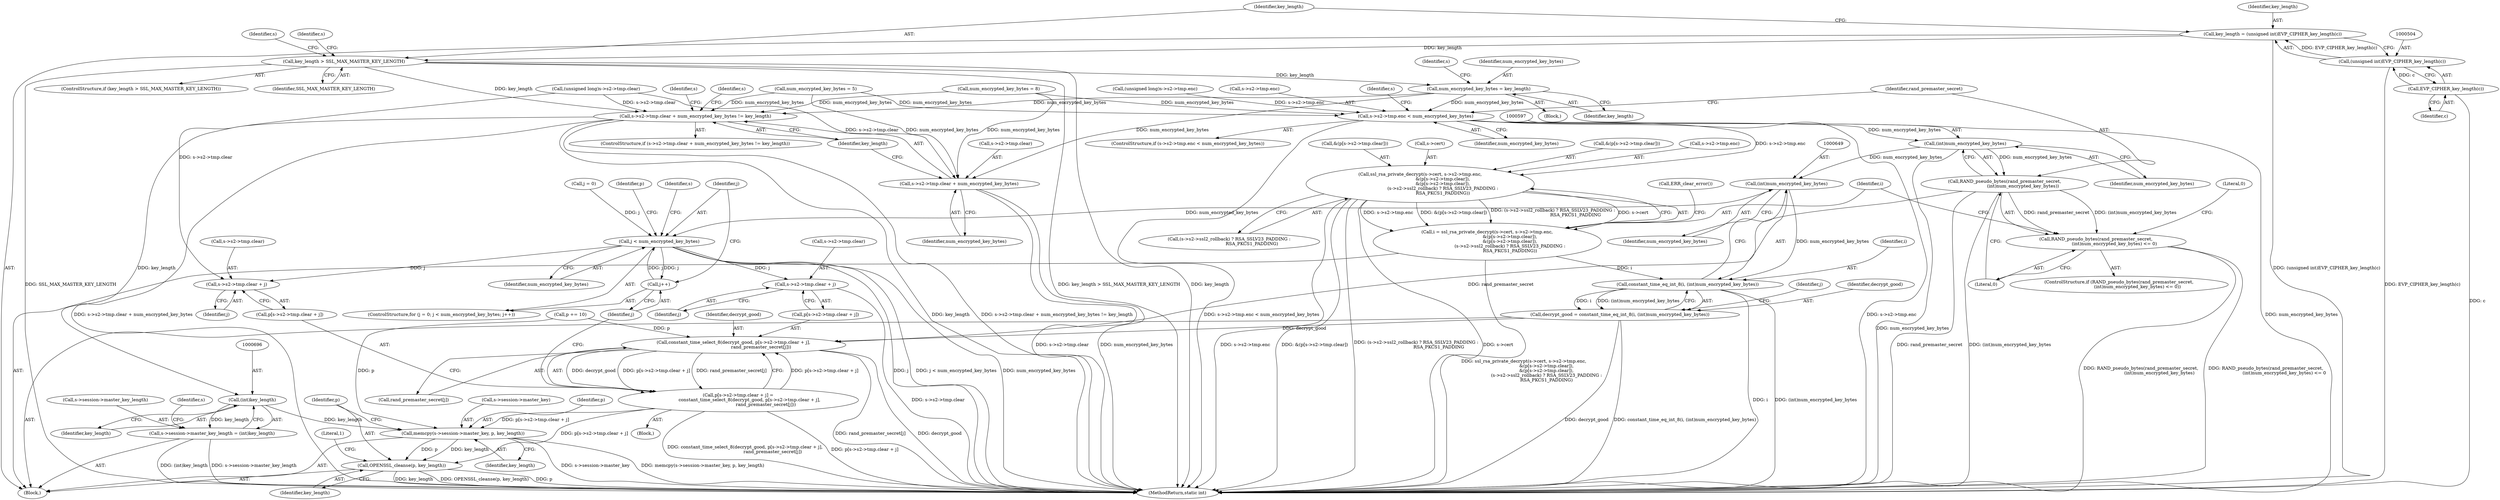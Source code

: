 digraph "0_openssl_d81a1600588b726c2bdccda7efad3cc7a87d6245_0@API" {
"1000547" [label="(Call,num_encrypted_key_bytes = key_length)"];
"1000508" [label="(Call,key_length > SSL_MAX_MASTER_KEY_LENGTH)"];
"1000501" [label="(Call,key_length = (unsigned int)EVP_CIPHER_key_length(c))"];
"1000503" [label="(Call,(unsigned int)EVP_CIPHER_key_length(c))"];
"1000505" [label="(Call,EVP_CIPHER_key_length(c))"];
"1000551" [label="(Call,s->s2->tmp.clear + num_encrypted_key_bytes != key_length)"];
"1000695" [label="(Call,(int)key_length)"];
"1000689" [label="(Call,s->session->master_key_length = (int)key_length)"];
"1000698" [label="(Call,memcpy(s->session->master_key, p, key_length))"];
"1000706" [label="(Call,OPENSSL_cleanse(p, key_length))"];
"1000552" [label="(Call,s->s2->tmp.clear + num_encrypted_key_bytes)"];
"1000573" [label="(Call,s->s2->tmp.enc < num_encrypted_key_bytes)"];
"1000596" [label="(Call,(int)num_encrypted_key_bytes)"];
"1000594" [label="(Call,RAND_pseudo_bytes(rand_premaster_secret,\n                          (int)num_encrypted_key_bytes))"];
"1000593" [label="(Call,RAND_pseudo_bytes(rand_premaster_secret,\n                          (int)num_encrypted_key_bytes) <= 0)"];
"1000673" [label="(Call,constant_time_select_8(decrypt_good, p[s->s2->tmp.clear + j],\n                                       rand_premaster_secret[j]))"];
"1000661" [label="(Call,p[s->s2->tmp.clear + j] =\n                constant_time_select_8(decrypt_good, p[s->s2->tmp.clear + j],\n                                       rand_premaster_secret[j]))"];
"1000648" [label="(Call,(int)num_encrypted_key_bytes)"];
"1000646" [label="(Call,constant_time_eq_int_8(i, (int)num_encrypted_key_bytes))"];
"1000644" [label="(Call,decrypt_good = constant_time_eq_int_8(i, (int)num_encrypted_key_bytes))"];
"1000655" [label="(Call,j < num_encrypted_key_bytes)"];
"1000658" [label="(Call,j++)"];
"1000664" [label="(Call,s->s2->tmp.clear + j)"];
"1000677" [label="(Call,s->s2->tmp.clear + j)"];
"1000604" [label="(Call,ssl_rsa_private_decrypt(s->cert, s->s2->tmp.enc,\n                                &(p[s->s2->tmp.clear]),\n                                &(p[s->s2->tmp.clear]),\n                                (s->s2->ssl2_rollback) ? RSA_SSLV23_PADDING :\n                                RSA_PKCS1_PADDING))"];
"1000602" [label="(Call,i = ssl_rsa_private_decrypt(s->cert, s->s2->tmp.enc,\n                                &(p[s->s2->tmp.clear]),\n                                &(p[s->s2->tmp.clear]),\n                                (s->s2->ssl2_rollback) ? RSA_SSLV23_PADDING :\n                                RSA_PKCS1_PADDING))"];
"1000584" [label="(Identifier,s)"];
"1000704" [label="(Identifier,p)"];
"1000660" [label="(Block,)"];
"1000705" [label="(Identifier,key_length)"];
"1000581" [label="(Identifier,num_encrypted_key_bytes)"];
"1000646" [label="(Call,constant_time_eq_int_8(i, (int)num_encrypted_key_bytes))"];
"1000608" [label="(Call,s->s2->tmp.enc)"];
"1000615" [label="(Call,&(p[s->s2->tmp.clear]))"];
"1000333" [label="(Call,(unsigned long)s->s2->tmp.clear)"];
"1000556" [label="(Identifier,s)"];
"1000678" [label="(Call,s->s2->tmp.clear)"];
"1000645" [label="(Identifier,decrypt_good)"];
"1000659" [label="(Identifier,j)"];
"1000677" [label="(Call,s->s2->tmp.clear + j)"];
"1000551" [label="(Call,s->s2->tmp.clear + num_encrypted_key_bytes != key_length)"];
"1000697" [label="(Identifier,key_length)"];
"1000674" [label="(Identifier,decrypt_good)"];
"1000656" [label="(Identifier,j)"];
"1000343" [label="(Call,(unsigned long)s->s2->tmp.enc)"];
"1000652" [label="(Call,j = 0)"];
"1000501" [label="(Call,key_length = (unsigned int)EVP_CIPHER_key_length(c))"];
"1000664" [label="(Call,s->s2->tmp.clear + j)"];
"1000657" [label="(Identifier,num_encrypted_key_bytes)"];
"1000643" [label="(Call,ERR_clear_error())"];
"1000635" [label="(Call,(s->s2->ssl2_rollback) ? RSA_SSLV23_PADDING :\n                                RSA_PKCS1_PADDING)"];
"1000601" [label="(Literal,0)"];
"1000604" [label="(Call,ssl_rsa_private_decrypt(s->cert, s->s2->tmp.enc,\n                                &(p[s->s2->tmp.clear]),\n                                &(p[s->s2->tmp.clear]),\n                                (s->s2->ssl2_rollback) ? RSA_SSLV23_PADDING :\n                                RSA_PKCS1_PADDING))"];
"1000663" [label="(Identifier,p)"];
"1000675" [label="(Call,p[s->s2->tmp.clear + j])"];
"1000690" [label="(Call,s->session->master_key_length)"];
"1000661" [label="(Call,p[s->s2->tmp.clear + j] =\n                constant_time_select_8(decrypt_good, p[s->s2->tmp.clear + j],\n                                       rand_premaster_secret[j]))"];
"1000658" [label="(Call,j++)"];
"1000699" [label="(Call,s->session->master_key)"];
"1000662" [label="(Call,p[s->s2->tmp.clear + j])"];
"1000689" [label="(Call,s->session->master_key_length = (int)key_length)"];
"1000549" [label="(Identifier,key_length)"];
"1000507" [label="(ControlStructure,if (key_length > SSL_MAX_MASTER_KEY_LENGTH))"];
"1000547" [label="(Call,num_encrypted_key_bytes = key_length)"];
"1000109" [label="(Block,)"];
"1000673" [label="(Call,constant_time_select_8(decrypt_good, p[s->s2->tmp.clear + j],\n                                       rand_premaster_secret[j]))"];
"1000513" [label="(Identifier,s)"];
"1000686" [label="(Call,rand_premaster_secret[j])"];
"1000665" [label="(Call,s->s2->tmp.clear)"];
"1000577" [label="(Identifier,s)"];
"1000572" [label="(ControlStructure,if (s->s2->tmp.enc < num_encrypted_key_bytes))"];
"1000594" [label="(Call,RAND_pseudo_bytes(rand_premaster_secret,\n                          (int)num_encrypted_key_bytes))"];
"1000698" [label="(Call,memcpy(s->session->master_key, p, key_length))"];
"1000552" [label="(Call,s->s2->tmp.clear + num_encrypted_key_bytes)"];
"1000526" [label="(Identifier,s)"];
"1000598" [label="(Identifier,num_encrypted_key_bytes)"];
"1000707" [label="(Identifier,p)"];
"1000648" [label="(Call,(int)num_encrypted_key_bytes)"];
"1000599" [label="(Literal,0)"];
"1000701" [label="(Identifier,s)"];
"1000692" [label="(Identifier,s)"];
"1000419" [label="(Call,p += 10)"];
"1000550" [label="(ControlStructure,if (s->s2->tmp.clear + num_encrypted_key_bytes != key_length))"];
"1000605" [label="(Call,s->cert)"];
"1000710" [label="(Literal,1)"];
"1000503" [label="(Call,(unsigned int)EVP_CIPHER_key_length(c))"];
"1000595" [label="(Identifier,rand_premaster_secret)"];
"1000560" [label="(Identifier,num_encrypted_key_bytes)"];
"1000506" [label="(Identifier,c)"];
"1000592" [label="(ControlStructure,if (RAND_pseudo_bytes(rand_premaster_secret,\n                          (int)num_encrypted_key_bytes) <= 0))"];
"1000535" [label="(Call,num_encrypted_key_bytes = 8)"];
"1000672" [label="(Identifier,j)"];
"1000650" [label="(Identifier,num_encrypted_key_bytes)"];
"1000561" [label="(Identifier,key_length)"];
"1000708" [label="(Identifier,key_length)"];
"1000644" [label="(Call,decrypt_good = constant_time_eq_int_8(i, (int)num_encrypted_key_bytes))"];
"1000651" [label="(ControlStructure,for (j = 0; j < num_encrypted_key_bytes; j++))"];
"1000553" [label="(Call,s->s2->tmp.clear)"];
"1000505" [label="(Call,EVP_CIPHER_key_length(c))"];
"1000502" [label="(Identifier,key_length)"];
"1000711" [label="(MethodReturn,static int)"];
"1000573" [label="(Call,s->s2->tmp.enc < num_encrypted_key_bytes)"];
"1000596" [label="(Call,(int)num_encrypted_key_bytes)"];
"1000603" [label="(Identifier,i)"];
"1000685" [label="(Identifier,j)"];
"1000510" [label="(Identifier,SSL_MAX_MASTER_KEY_LENGTH)"];
"1000509" [label="(Identifier,key_length)"];
"1000546" [label="(Block,)"];
"1000695" [label="(Call,(int)key_length)"];
"1000706" [label="(Call,OPENSSL_cleanse(p, key_length))"];
"1000548" [label="(Identifier,num_encrypted_key_bytes)"];
"1000653" [label="(Identifier,j)"];
"1000602" [label="(Call,i = ssl_rsa_private_decrypt(s->cert, s->s2->tmp.enc,\n                                &(p[s->s2->tmp.clear]),\n                                &(p[s->s2->tmp.clear]),\n                                (s->s2->ssl2_rollback) ? RSA_SSLV23_PADDING :\n                                RSA_PKCS1_PADDING))"];
"1000593" [label="(Call,RAND_pseudo_bytes(rand_premaster_secret,\n                          (int)num_encrypted_key_bytes) <= 0)"];
"1000564" [label="(Identifier,s)"];
"1000574" [label="(Call,s->s2->tmp.enc)"];
"1000655" [label="(Call,j < num_encrypted_key_bytes)"];
"1000542" [label="(Call,num_encrypted_key_bytes = 5)"];
"1000647" [label="(Identifier,i)"];
"1000625" [label="(Call,&(p[s->s2->tmp.clear]))"];
"1000508" [label="(Call,key_length > SSL_MAX_MASTER_KEY_LENGTH)"];
"1000547" -> "1000546"  [label="AST: "];
"1000547" -> "1000549"  [label="CFG: "];
"1000548" -> "1000547"  [label="AST: "];
"1000549" -> "1000547"  [label="AST: "];
"1000556" -> "1000547"  [label="CFG: "];
"1000508" -> "1000547"  [label="DDG: key_length"];
"1000547" -> "1000551"  [label="DDG: num_encrypted_key_bytes"];
"1000547" -> "1000552"  [label="DDG: num_encrypted_key_bytes"];
"1000547" -> "1000573"  [label="DDG: num_encrypted_key_bytes"];
"1000508" -> "1000507"  [label="AST: "];
"1000508" -> "1000510"  [label="CFG: "];
"1000509" -> "1000508"  [label="AST: "];
"1000510" -> "1000508"  [label="AST: "];
"1000513" -> "1000508"  [label="CFG: "];
"1000526" -> "1000508"  [label="CFG: "];
"1000508" -> "1000711"  [label="DDG: key_length"];
"1000508" -> "1000711"  [label="DDG: SSL_MAX_MASTER_KEY_LENGTH"];
"1000508" -> "1000711"  [label="DDG: key_length > SSL_MAX_MASTER_KEY_LENGTH"];
"1000501" -> "1000508"  [label="DDG: key_length"];
"1000508" -> "1000551"  [label="DDG: key_length"];
"1000501" -> "1000109"  [label="AST: "];
"1000501" -> "1000503"  [label="CFG: "];
"1000502" -> "1000501"  [label="AST: "];
"1000503" -> "1000501"  [label="AST: "];
"1000509" -> "1000501"  [label="CFG: "];
"1000501" -> "1000711"  [label="DDG: (unsigned int)EVP_CIPHER_key_length(c)"];
"1000503" -> "1000501"  [label="DDG: EVP_CIPHER_key_length(c)"];
"1000503" -> "1000505"  [label="CFG: "];
"1000504" -> "1000503"  [label="AST: "];
"1000505" -> "1000503"  [label="AST: "];
"1000503" -> "1000711"  [label="DDG: EVP_CIPHER_key_length(c)"];
"1000505" -> "1000503"  [label="DDG: c"];
"1000505" -> "1000506"  [label="CFG: "];
"1000506" -> "1000505"  [label="AST: "];
"1000505" -> "1000711"  [label="DDG: c"];
"1000551" -> "1000550"  [label="AST: "];
"1000551" -> "1000561"  [label="CFG: "];
"1000552" -> "1000551"  [label="AST: "];
"1000561" -> "1000551"  [label="AST: "];
"1000564" -> "1000551"  [label="CFG: "];
"1000577" -> "1000551"  [label="CFG: "];
"1000551" -> "1000711"  [label="DDG: s->s2->tmp.clear + num_encrypted_key_bytes != key_length"];
"1000551" -> "1000711"  [label="DDG: s->s2->tmp.clear + num_encrypted_key_bytes"];
"1000551" -> "1000711"  [label="DDG: key_length"];
"1000333" -> "1000551"  [label="DDG: s->s2->tmp.clear"];
"1000535" -> "1000551"  [label="DDG: num_encrypted_key_bytes"];
"1000542" -> "1000551"  [label="DDG: num_encrypted_key_bytes"];
"1000551" -> "1000695"  [label="DDG: key_length"];
"1000695" -> "1000689"  [label="AST: "];
"1000695" -> "1000697"  [label="CFG: "];
"1000696" -> "1000695"  [label="AST: "];
"1000697" -> "1000695"  [label="AST: "];
"1000689" -> "1000695"  [label="CFG: "];
"1000695" -> "1000689"  [label="DDG: key_length"];
"1000695" -> "1000698"  [label="DDG: key_length"];
"1000689" -> "1000109"  [label="AST: "];
"1000690" -> "1000689"  [label="AST: "];
"1000701" -> "1000689"  [label="CFG: "];
"1000689" -> "1000711"  [label="DDG: (int)key_length"];
"1000689" -> "1000711"  [label="DDG: s->session->master_key_length"];
"1000698" -> "1000109"  [label="AST: "];
"1000698" -> "1000705"  [label="CFG: "];
"1000699" -> "1000698"  [label="AST: "];
"1000704" -> "1000698"  [label="AST: "];
"1000705" -> "1000698"  [label="AST: "];
"1000707" -> "1000698"  [label="CFG: "];
"1000698" -> "1000711"  [label="DDG: s->session->master_key"];
"1000698" -> "1000711"  [label="DDG: memcpy(s->session->master_key, p, key_length)"];
"1000661" -> "1000698"  [label="DDG: p[s->s2->tmp.clear + j]"];
"1000419" -> "1000698"  [label="DDG: p"];
"1000698" -> "1000706"  [label="DDG: p"];
"1000698" -> "1000706"  [label="DDG: key_length"];
"1000706" -> "1000109"  [label="AST: "];
"1000706" -> "1000708"  [label="CFG: "];
"1000707" -> "1000706"  [label="AST: "];
"1000708" -> "1000706"  [label="AST: "];
"1000710" -> "1000706"  [label="CFG: "];
"1000706" -> "1000711"  [label="DDG: key_length"];
"1000706" -> "1000711"  [label="DDG: OPENSSL_cleanse(p, key_length)"];
"1000706" -> "1000711"  [label="DDG: p"];
"1000661" -> "1000706"  [label="DDG: p[s->s2->tmp.clear + j]"];
"1000552" -> "1000560"  [label="CFG: "];
"1000553" -> "1000552"  [label="AST: "];
"1000560" -> "1000552"  [label="AST: "];
"1000561" -> "1000552"  [label="CFG: "];
"1000552" -> "1000711"  [label="DDG: s->s2->tmp.clear"];
"1000552" -> "1000711"  [label="DDG: num_encrypted_key_bytes"];
"1000333" -> "1000552"  [label="DDG: s->s2->tmp.clear"];
"1000535" -> "1000552"  [label="DDG: num_encrypted_key_bytes"];
"1000542" -> "1000552"  [label="DDG: num_encrypted_key_bytes"];
"1000573" -> "1000572"  [label="AST: "];
"1000573" -> "1000581"  [label="CFG: "];
"1000574" -> "1000573"  [label="AST: "];
"1000581" -> "1000573"  [label="AST: "];
"1000584" -> "1000573"  [label="CFG: "];
"1000595" -> "1000573"  [label="CFG: "];
"1000573" -> "1000711"  [label="DDG: s->s2->tmp.enc"];
"1000573" -> "1000711"  [label="DDG: num_encrypted_key_bytes"];
"1000573" -> "1000711"  [label="DDG: s->s2->tmp.enc < num_encrypted_key_bytes"];
"1000343" -> "1000573"  [label="DDG: s->s2->tmp.enc"];
"1000535" -> "1000573"  [label="DDG: num_encrypted_key_bytes"];
"1000542" -> "1000573"  [label="DDG: num_encrypted_key_bytes"];
"1000573" -> "1000596"  [label="DDG: num_encrypted_key_bytes"];
"1000573" -> "1000604"  [label="DDG: s->s2->tmp.enc"];
"1000596" -> "1000594"  [label="AST: "];
"1000596" -> "1000598"  [label="CFG: "];
"1000597" -> "1000596"  [label="AST: "];
"1000598" -> "1000596"  [label="AST: "];
"1000594" -> "1000596"  [label="CFG: "];
"1000596" -> "1000711"  [label="DDG: num_encrypted_key_bytes"];
"1000596" -> "1000594"  [label="DDG: num_encrypted_key_bytes"];
"1000596" -> "1000648"  [label="DDG: num_encrypted_key_bytes"];
"1000594" -> "1000593"  [label="AST: "];
"1000595" -> "1000594"  [label="AST: "];
"1000599" -> "1000594"  [label="CFG: "];
"1000594" -> "1000711"  [label="DDG: rand_premaster_secret"];
"1000594" -> "1000711"  [label="DDG: (int)num_encrypted_key_bytes"];
"1000594" -> "1000593"  [label="DDG: rand_premaster_secret"];
"1000594" -> "1000593"  [label="DDG: (int)num_encrypted_key_bytes"];
"1000594" -> "1000673"  [label="DDG: rand_premaster_secret"];
"1000593" -> "1000592"  [label="AST: "];
"1000593" -> "1000599"  [label="CFG: "];
"1000599" -> "1000593"  [label="AST: "];
"1000601" -> "1000593"  [label="CFG: "];
"1000603" -> "1000593"  [label="CFG: "];
"1000593" -> "1000711"  [label="DDG: RAND_pseudo_bytes(rand_premaster_secret,\n                          (int)num_encrypted_key_bytes)"];
"1000593" -> "1000711"  [label="DDG: RAND_pseudo_bytes(rand_premaster_secret,\n                          (int)num_encrypted_key_bytes) <= 0"];
"1000673" -> "1000661"  [label="AST: "];
"1000673" -> "1000686"  [label="CFG: "];
"1000674" -> "1000673"  [label="AST: "];
"1000675" -> "1000673"  [label="AST: "];
"1000686" -> "1000673"  [label="AST: "];
"1000661" -> "1000673"  [label="CFG: "];
"1000673" -> "1000711"  [label="DDG: decrypt_good"];
"1000673" -> "1000711"  [label="DDG: rand_premaster_secret[j]"];
"1000673" -> "1000661"  [label="DDG: decrypt_good"];
"1000673" -> "1000661"  [label="DDG: p[s->s2->tmp.clear + j]"];
"1000673" -> "1000661"  [label="DDG: rand_premaster_secret[j]"];
"1000644" -> "1000673"  [label="DDG: decrypt_good"];
"1000661" -> "1000673"  [label="DDG: p[s->s2->tmp.clear + j]"];
"1000419" -> "1000673"  [label="DDG: p"];
"1000661" -> "1000660"  [label="AST: "];
"1000662" -> "1000661"  [label="AST: "];
"1000659" -> "1000661"  [label="CFG: "];
"1000661" -> "1000711"  [label="DDG: p[s->s2->tmp.clear + j]"];
"1000661" -> "1000711"  [label="DDG: constant_time_select_8(decrypt_good, p[s->s2->tmp.clear + j],\n                                       rand_premaster_secret[j])"];
"1000648" -> "1000646"  [label="AST: "];
"1000648" -> "1000650"  [label="CFG: "];
"1000649" -> "1000648"  [label="AST: "];
"1000650" -> "1000648"  [label="AST: "];
"1000646" -> "1000648"  [label="CFG: "];
"1000648" -> "1000646"  [label="DDG: num_encrypted_key_bytes"];
"1000648" -> "1000655"  [label="DDG: num_encrypted_key_bytes"];
"1000646" -> "1000644"  [label="AST: "];
"1000647" -> "1000646"  [label="AST: "];
"1000644" -> "1000646"  [label="CFG: "];
"1000646" -> "1000711"  [label="DDG: i"];
"1000646" -> "1000711"  [label="DDG: (int)num_encrypted_key_bytes"];
"1000646" -> "1000644"  [label="DDG: i"];
"1000646" -> "1000644"  [label="DDG: (int)num_encrypted_key_bytes"];
"1000602" -> "1000646"  [label="DDG: i"];
"1000644" -> "1000109"  [label="AST: "];
"1000645" -> "1000644"  [label="AST: "];
"1000653" -> "1000644"  [label="CFG: "];
"1000644" -> "1000711"  [label="DDG: constant_time_eq_int_8(i, (int)num_encrypted_key_bytes)"];
"1000644" -> "1000711"  [label="DDG: decrypt_good"];
"1000655" -> "1000651"  [label="AST: "];
"1000655" -> "1000657"  [label="CFG: "];
"1000656" -> "1000655"  [label="AST: "];
"1000657" -> "1000655"  [label="AST: "];
"1000663" -> "1000655"  [label="CFG: "];
"1000692" -> "1000655"  [label="CFG: "];
"1000655" -> "1000711"  [label="DDG: j"];
"1000655" -> "1000711"  [label="DDG: j < num_encrypted_key_bytes"];
"1000655" -> "1000711"  [label="DDG: num_encrypted_key_bytes"];
"1000652" -> "1000655"  [label="DDG: j"];
"1000658" -> "1000655"  [label="DDG: j"];
"1000655" -> "1000658"  [label="DDG: j"];
"1000655" -> "1000664"  [label="DDG: j"];
"1000655" -> "1000677"  [label="DDG: j"];
"1000658" -> "1000651"  [label="AST: "];
"1000658" -> "1000659"  [label="CFG: "];
"1000659" -> "1000658"  [label="AST: "];
"1000656" -> "1000658"  [label="CFG: "];
"1000664" -> "1000662"  [label="AST: "];
"1000664" -> "1000672"  [label="CFG: "];
"1000665" -> "1000664"  [label="AST: "];
"1000672" -> "1000664"  [label="AST: "];
"1000662" -> "1000664"  [label="CFG: "];
"1000333" -> "1000664"  [label="DDG: s->s2->tmp.clear"];
"1000677" -> "1000675"  [label="AST: "];
"1000677" -> "1000685"  [label="CFG: "];
"1000678" -> "1000677"  [label="AST: "];
"1000685" -> "1000677"  [label="AST: "];
"1000675" -> "1000677"  [label="CFG: "];
"1000677" -> "1000711"  [label="DDG: s->s2->tmp.clear"];
"1000604" -> "1000602"  [label="AST: "];
"1000604" -> "1000635"  [label="CFG: "];
"1000605" -> "1000604"  [label="AST: "];
"1000608" -> "1000604"  [label="AST: "];
"1000615" -> "1000604"  [label="AST: "];
"1000625" -> "1000604"  [label="AST: "];
"1000635" -> "1000604"  [label="AST: "];
"1000602" -> "1000604"  [label="CFG: "];
"1000604" -> "1000711"  [label="DDG: s->s2->tmp.enc"];
"1000604" -> "1000711"  [label="DDG: &(p[s->s2->tmp.clear])"];
"1000604" -> "1000711"  [label="DDG: (s->s2->ssl2_rollback) ? RSA_SSLV23_PADDING :\n                                RSA_PKCS1_PADDING"];
"1000604" -> "1000711"  [label="DDG: s->cert"];
"1000604" -> "1000602"  [label="DDG: s->s2->tmp.enc"];
"1000604" -> "1000602"  [label="DDG: &(p[s->s2->tmp.clear])"];
"1000604" -> "1000602"  [label="DDG: (s->s2->ssl2_rollback) ? RSA_SSLV23_PADDING :\n                                RSA_PKCS1_PADDING"];
"1000604" -> "1000602"  [label="DDG: s->cert"];
"1000602" -> "1000109"  [label="AST: "];
"1000603" -> "1000602"  [label="AST: "];
"1000643" -> "1000602"  [label="CFG: "];
"1000602" -> "1000711"  [label="DDG: ssl_rsa_private_decrypt(s->cert, s->s2->tmp.enc,\n                                &(p[s->s2->tmp.clear]),\n                                &(p[s->s2->tmp.clear]),\n                                (s->s2->ssl2_rollback) ? RSA_SSLV23_PADDING :\n                                RSA_PKCS1_PADDING)"];
}
